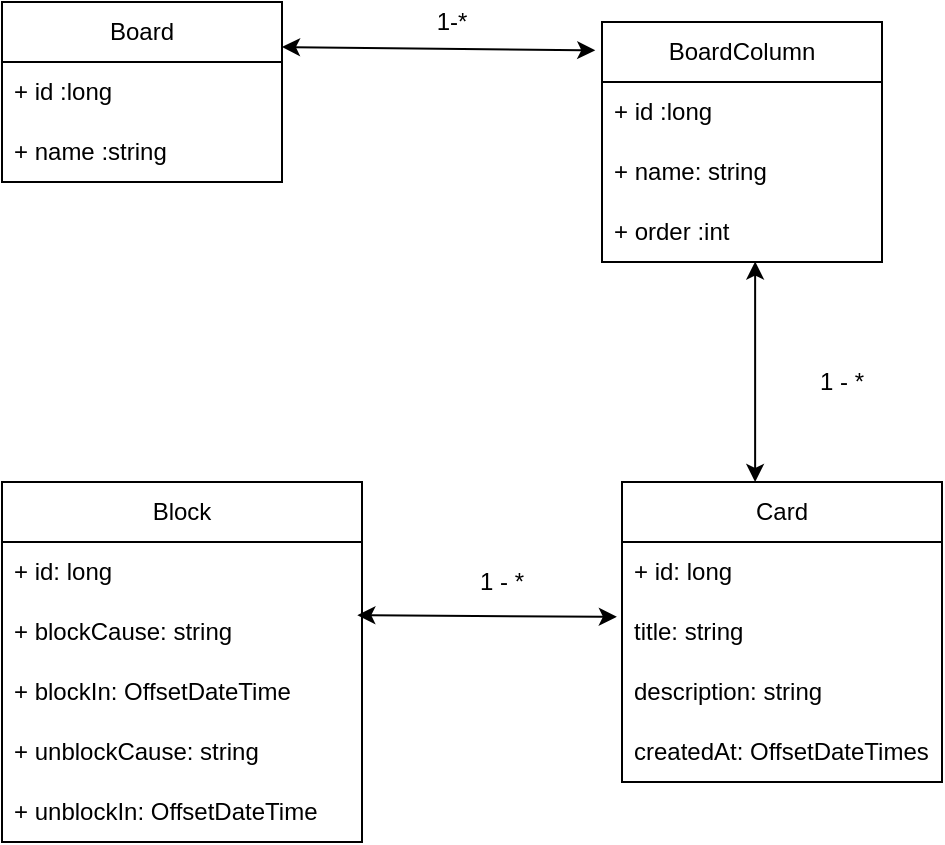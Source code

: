 <mxfile version="26.2.3">
  <diagram name="Página-1" id="r7xi_OahS0DpnVTD2g59">
    <mxGraphModel dx="776" dy="464" grid="1" gridSize="10" guides="1" tooltips="1" connect="1" arrows="1" fold="1" page="1" pageScale="1" pageWidth="827" pageHeight="1169" math="0" shadow="0">
      <root>
        <mxCell id="0" />
        <mxCell id="1" parent="0" />
        <mxCell id="QnY7IX9I6kNRuqLC3oXq-1" value="Board" style="swimlane;fontStyle=0;childLayout=stackLayout;horizontal=1;startSize=30;horizontalStack=0;resizeParent=1;resizeParentMax=0;resizeLast=0;collapsible=1;marginBottom=0;whiteSpace=wrap;html=1;" vertex="1" parent="1">
          <mxGeometry x="30" y="40" width="140" height="90" as="geometry" />
        </mxCell>
        <mxCell id="QnY7IX9I6kNRuqLC3oXq-2" value="+ id :long" style="text;strokeColor=none;fillColor=none;align=left;verticalAlign=middle;spacingLeft=4;spacingRight=4;overflow=hidden;points=[[0,0.5],[1,0.5]];portConstraint=eastwest;rotatable=0;whiteSpace=wrap;html=1;" vertex="1" parent="QnY7IX9I6kNRuqLC3oXq-1">
          <mxGeometry y="30" width="140" height="30" as="geometry" />
        </mxCell>
        <mxCell id="QnY7IX9I6kNRuqLC3oXq-3" value="+ name :string" style="text;strokeColor=none;fillColor=none;align=left;verticalAlign=middle;spacingLeft=4;spacingRight=4;overflow=hidden;points=[[0,0.5],[1,0.5]];portConstraint=eastwest;rotatable=0;whiteSpace=wrap;html=1;" vertex="1" parent="QnY7IX9I6kNRuqLC3oXq-1">
          <mxGeometry y="60" width="140" height="30" as="geometry" />
        </mxCell>
        <mxCell id="QnY7IX9I6kNRuqLC3oXq-5" value="BoardColumn" style="swimlane;fontStyle=0;childLayout=stackLayout;horizontal=1;startSize=30;horizontalStack=0;resizeParent=1;resizeParentMax=0;resizeLast=0;collapsible=1;marginBottom=0;whiteSpace=wrap;html=1;" vertex="1" parent="1">
          <mxGeometry x="330" y="50" width="140" height="120" as="geometry" />
        </mxCell>
        <mxCell id="QnY7IX9I6kNRuqLC3oXq-6" value="+ id :long" style="text;strokeColor=none;fillColor=none;align=left;verticalAlign=middle;spacingLeft=4;spacingRight=4;overflow=hidden;points=[[0,0.5],[1,0.5]];portConstraint=eastwest;rotatable=0;whiteSpace=wrap;html=1;" vertex="1" parent="QnY7IX9I6kNRuqLC3oXq-5">
          <mxGeometry y="30" width="140" height="30" as="geometry" />
        </mxCell>
        <mxCell id="QnY7IX9I6kNRuqLC3oXq-7" value="+ name: string" style="text;strokeColor=none;fillColor=none;align=left;verticalAlign=middle;spacingLeft=4;spacingRight=4;overflow=hidden;points=[[0,0.5],[1,0.5]];portConstraint=eastwest;rotatable=0;whiteSpace=wrap;html=1;" vertex="1" parent="QnY7IX9I6kNRuqLC3oXq-5">
          <mxGeometry y="60" width="140" height="30" as="geometry" />
        </mxCell>
        <mxCell id="QnY7IX9I6kNRuqLC3oXq-8" value="+ order :int" style="text;strokeColor=none;fillColor=none;align=left;verticalAlign=middle;spacingLeft=4;spacingRight=4;overflow=hidden;points=[[0,0.5],[1,0.5]];portConstraint=eastwest;rotatable=0;whiteSpace=wrap;html=1;" vertex="1" parent="QnY7IX9I6kNRuqLC3oXq-5">
          <mxGeometry y="90" width="140" height="30" as="geometry" />
        </mxCell>
        <mxCell id="QnY7IX9I6kNRuqLC3oXq-10" value="" style="endArrow=classic;startArrow=classic;html=1;rounded=0;exitX=1;exitY=0.25;exitDx=0;exitDy=0;entryX=-0.024;entryY=0.118;entryDx=0;entryDy=0;entryPerimeter=0;" edge="1" parent="1" source="QnY7IX9I6kNRuqLC3oXq-1" target="QnY7IX9I6kNRuqLC3oXq-5">
          <mxGeometry width="50" height="50" relative="1" as="geometry">
            <mxPoint x="270" y="270" as="sourcePoint" />
            <mxPoint x="330" y="220" as="targetPoint" />
          </mxGeometry>
        </mxCell>
        <mxCell id="QnY7IX9I6kNRuqLC3oXq-11" value="Card" style="swimlane;fontStyle=0;childLayout=stackLayout;horizontal=1;startSize=30;horizontalStack=0;resizeParent=1;resizeParentMax=0;resizeLast=0;collapsible=1;marginBottom=0;whiteSpace=wrap;html=1;" vertex="1" parent="1">
          <mxGeometry x="340" y="280" width="160" height="150" as="geometry" />
        </mxCell>
        <mxCell id="QnY7IX9I6kNRuqLC3oXq-12" value="+ id: long" style="text;strokeColor=none;fillColor=none;align=left;verticalAlign=middle;spacingLeft=4;spacingRight=4;overflow=hidden;points=[[0,0.5],[1,0.5]];portConstraint=eastwest;rotatable=0;whiteSpace=wrap;html=1;" vertex="1" parent="QnY7IX9I6kNRuqLC3oXq-11">
          <mxGeometry y="30" width="160" height="30" as="geometry" />
        </mxCell>
        <mxCell id="QnY7IX9I6kNRuqLC3oXq-13" value="title: string&lt;span style=&quot;white-space: pre;&quot;&gt;&#x9;&lt;/span&gt;" style="text;strokeColor=none;fillColor=none;align=left;verticalAlign=middle;spacingLeft=4;spacingRight=4;overflow=hidden;points=[[0,0.5],[1,0.5]];portConstraint=eastwest;rotatable=0;whiteSpace=wrap;html=1;" vertex="1" parent="QnY7IX9I6kNRuqLC3oXq-11">
          <mxGeometry y="60" width="160" height="30" as="geometry" />
        </mxCell>
        <mxCell id="QnY7IX9I6kNRuqLC3oXq-14" value="description: string" style="text;strokeColor=none;fillColor=none;align=left;verticalAlign=middle;spacingLeft=4;spacingRight=4;overflow=hidden;points=[[0,0.5],[1,0.5]];portConstraint=eastwest;rotatable=0;whiteSpace=wrap;html=1;" vertex="1" parent="QnY7IX9I6kNRuqLC3oXq-11">
          <mxGeometry y="90" width="160" height="30" as="geometry" />
        </mxCell>
        <mxCell id="QnY7IX9I6kNRuqLC3oXq-23" value="createdAt: OffsetDateTimes" style="text;strokeColor=none;fillColor=none;align=left;verticalAlign=middle;spacingLeft=4;spacingRight=4;overflow=hidden;points=[[0,0.5],[1,0.5]];portConstraint=eastwest;rotatable=0;whiteSpace=wrap;html=1;" vertex="1" parent="QnY7IX9I6kNRuqLC3oXq-11">
          <mxGeometry y="120" width="160" height="30" as="geometry" />
        </mxCell>
        <UserObject label="1-*" placeholders="1" id="QnY7IX9I6kNRuqLC3oXq-15">
          <mxCell style="text;html=1;strokeColor=none;fillColor=none;align=center;verticalAlign=middle;whiteSpace=wrap;overflow=hidden;" vertex="1" parent="1">
            <mxGeometry x="190" y="40" width="130" height="20" as="geometry" />
          </mxCell>
        </UserObject>
        <mxCell id="QnY7IX9I6kNRuqLC3oXq-16" value="" style="endArrow=classic;startArrow=classic;html=1;rounded=0;entryX=0.547;entryY=0.993;entryDx=0;entryDy=0;entryPerimeter=0;exitX=0.416;exitY=0;exitDx=0;exitDy=0;exitPerimeter=0;" edge="1" parent="1" source="QnY7IX9I6kNRuqLC3oXq-11" target="QnY7IX9I6kNRuqLC3oXq-8">
          <mxGeometry width="50" height="50" relative="1" as="geometry">
            <mxPoint x="250" y="260" as="sourcePoint" />
            <mxPoint x="300" y="210" as="targetPoint" />
          </mxGeometry>
        </mxCell>
        <UserObject label="1 - *" placeholders="1" name="Variable" id="QnY7IX9I6kNRuqLC3oXq-17">
          <mxCell style="text;html=1;strokeColor=none;fillColor=none;align=center;verticalAlign=middle;whiteSpace=wrap;overflow=hidden;" vertex="1" parent="1">
            <mxGeometry x="410" y="220" width="80" height="20" as="geometry" />
          </mxCell>
        </UserObject>
        <mxCell id="QnY7IX9I6kNRuqLC3oXq-18" value="Block" style="swimlane;fontStyle=0;childLayout=stackLayout;horizontal=1;startSize=30;horizontalStack=0;resizeParent=1;resizeParentMax=0;resizeLast=0;collapsible=1;marginBottom=0;whiteSpace=wrap;html=1;" vertex="1" parent="1">
          <mxGeometry x="30" y="280" width="180" height="180" as="geometry" />
        </mxCell>
        <mxCell id="QnY7IX9I6kNRuqLC3oXq-19" value="+ id: long" style="text;strokeColor=none;fillColor=none;align=left;verticalAlign=middle;spacingLeft=4;spacingRight=4;overflow=hidden;points=[[0,0.5],[1,0.5]];portConstraint=eastwest;rotatable=0;whiteSpace=wrap;html=1;" vertex="1" parent="QnY7IX9I6kNRuqLC3oXq-18">
          <mxGeometry y="30" width="180" height="30" as="geometry" />
        </mxCell>
        <mxCell id="QnY7IX9I6kNRuqLC3oXq-20" value="+ blockCause: string" style="text;strokeColor=none;fillColor=none;align=left;verticalAlign=middle;spacingLeft=4;spacingRight=4;overflow=hidden;points=[[0,0.5],[1,0.5]];portConstraint=eastwest;rotatable=0;whiteSpace=wrap;html=1;" vertex="1" parent="QnY7IX9I6kNRuqLC3oXq-18">
          <mxGeometry y="60" width="180" height="30" as="geometry" />
        </mxCell>
        <mxCell id="QnY7IX9I6kNRuqLC3oXq-21" value="+ blockIn: OffsetDateTime" style="text;strokeColor=none;fillColor=none;align=left;verticalAlign=middle;spacingLeft=4;spacingRight=4;overflow=hidden;points=[[0,0.5],[1,0.5]];portConstraint=eastwest;rotatable=0;whiteSpace=wrap;html=1;" vertex="1" parent="QnY7IX9I6kNRuqLC3oXq-18">
          <mxGeometry y="90" width="180" height="30" as="geometry" />
        </mxCell>
        <mxCell id="QnY7IX9I6kNRuqLC3oXq-24" value="+ unblockCause: string" style="text;strokeColor=none;fillColor=none;align=left;verticalAlign=middle;spacingLeft=4;spacingRight=4;overflow=hidden;points=[[0,0.5],[1,0.5]];portConstraint=eastwest;rotatable=0;whiteSpace=wrap;html=1;" vertex="1" parent="QnY7IX9I6kNRuqLC3oXq-18">
          <mxGeometry y="120" width="180" height="30" as="geometry" />
        </mxCell>
        <mxCell id="QnY7IX9I6kNRuqLC3oXq-26" value="+ unblockIn: OffsetDateTime" style="text;strokeColor=none;fillColor=none;align=left;verticalAlign=middle;spacingLeft=4;spacingRight=4;overflow=hidden;points=[[0,0.5],[1,0.5]];portConstraint=eastwest;rotatable=0;whiteSpace=wrap;html=1;" vertex="1" parent="QnY7IX9I6kNRuqLC3oXq-18">
          <mxGeometry y="150" width="180" height="30" as="geometry" />
        </mxCell>
        <mxCell id="QnY7IX9I6kNRuqLC3oXq-22" value="" style="endArrow=classic;startArrow=classic;html=1;rounded=0;exitX=0.987;exitY=0.22;exitDx=0;exitDy=0;exitPerimeter=0;entryX=-0.016;entryY=0.247;entryDx=0;entryDy=0;entryPerimeter=0;" edge="1" parent="1" source="QnY7IX9I6kNRuqLC3oXq-20" target="QnY7IX9I6kNRuqLC3oXq-13">
          <mxGeometry width="50" height="50" relative="1" as="geometry">
            <mxPoint x="260" y="270" as="sourcePoint" />
            <mxPoint x="310" y="220" as="targetPoint" />
          </mxGeometry>
        </mxCell>
        <UserObject label="1 - *" placeholders="1" name="Variable" id="QnY7IX9I6kNRuqLC3oXq-27">
          <mxCell style="text;html=1;strokeColor=none;fillColor=none;align=center;verticalAlign=middle;whiteSpace=wrap;overflow=hidden;" vertex="1" parent="1">
            <mxGeometry x="240" y="320" width="80" height="20" as="geometry" />
          </mxCell>
        </UserObject>
      </root>
    </mxGraphModel>
  </diagram>
</mxfile>
